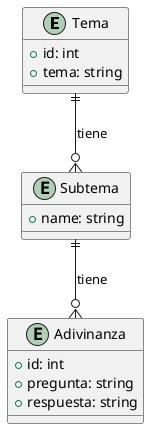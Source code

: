 @startuml
entity Tema {
    +id: int
    +tema: string
}

entity Subtema {
    +name: string
}

entity Adivinanza {
    +id: int
    +pregunta: string
    +respuesta: string
}

Tema ||--o{ Subtema : tiene
Subtema ||--o{ Adivinanza : tiene
@enduml
